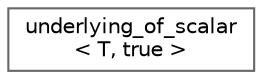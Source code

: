digraph "Graphical Class Hierarchy"
{
 // LATEX_PDF_SIZE
  bgcolor="transparent";
  edge [fontname=Helvetica,fontsize=10,labelfontname=Helvetica,labelfontsize=10];
  node [fontname=Helvetica,fontsize=10,shape=box,height=0.2,width=0.4];
  rankdir="LR";
  Node0 [id="Node000000",label="underlying_of_scalar\l\< T, true \>",height=0.2,width=0.4,color="grey40", fillcolor="white", style="filled",URL="$structunderlying__of__scalar_3_01T_00_01true_01_4.html",tooltip=" "];
}
